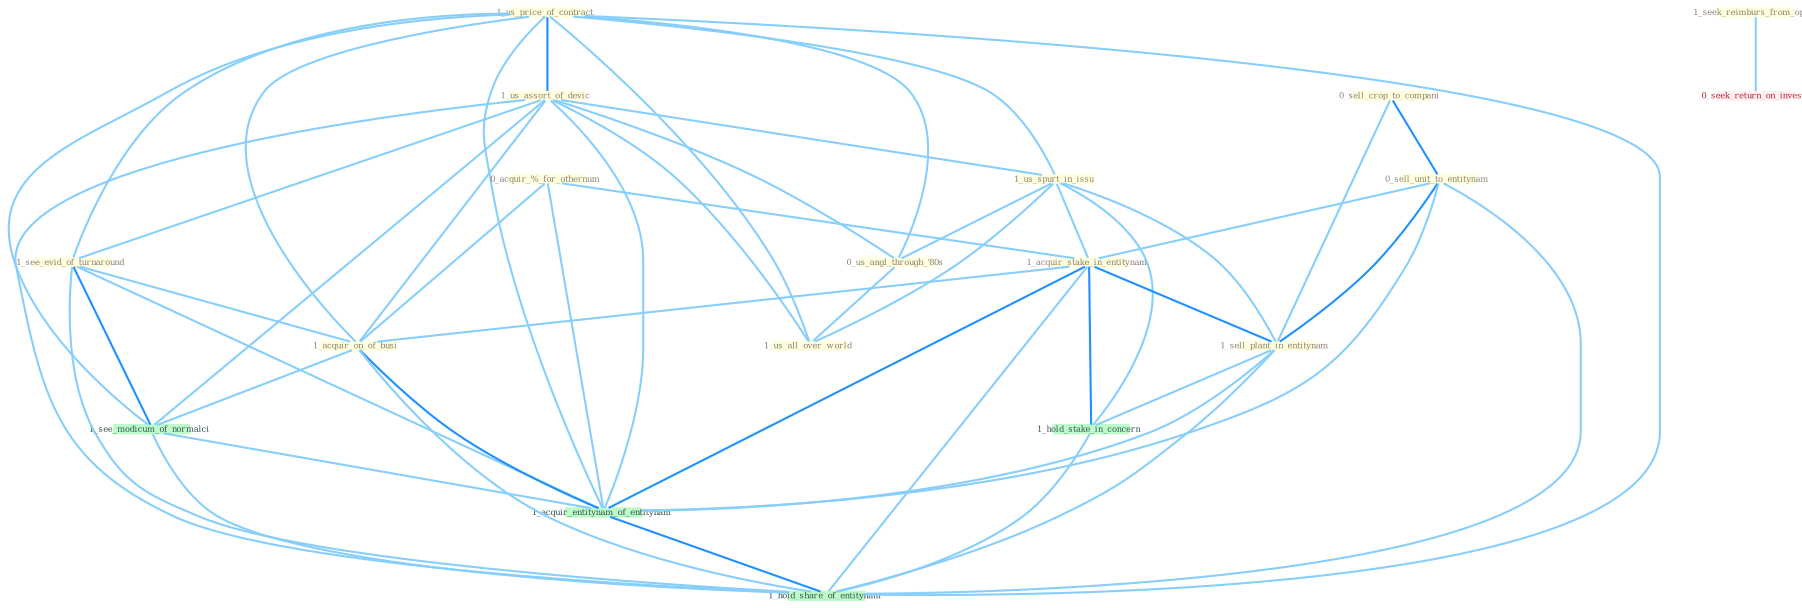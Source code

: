 Graph G{ 
    node
    [shape=polygon,style=filled,width=.5,height=.06,color="#BDFCC9",fixedsize=true,fontsize=4,
    fontcolor="#2f4f4f"];
    {node
    [color="#ffffe0", fontcolor="#8b7d6b"] "1_us_price_of_contract " "0_sell_crop_to_compani " "0_sell_unit_to_entitynam " "1_us_assort_of_devic " "0_acquir_%_for_othernum " "1_us_spurt_in_issu " "1_acquir_stake_in_entitynam " "1_sell_plant_in_entitynam " "1_seek_reimburs_from_oper " "1_see_evid_of_turnaround " "0_us_angl_through_'80s " "1_acquir_on_of_busi " "1_us_all_over_world "}
{node [color="#fff0f5", fontcolor="#b22222"] "0_seek_return_on_invest "}
edge [color="#B0E2FF"];

	"1_us_price_of_contract " -- "1_us_assort_of_devic " [w="2", color="#1e90ff" , len=0.8];
	"1_us_price_of_contract " -- "1_us_spurt_in_issu " [w="1", color="#87cefa" ];
	"1_us_price_of_contract " -- "1_see_evid_of_turnaround " [w="1", color="#87cefa" ];
	"1_us_price_of_contract " -- "0_us_angl_through_'80s " [w="1", color="#87cefa" ];
	"1_us_price_of_contract " -- "1_acquir_on_of_busi " [w="1", color="#87cefa" ];
	"1_us_price_of_contract " -- "1_us_all_over_world " [w="1", color="#87cefa" ];
	"1_us_price_of_contract " -- "1_see_modicum_of_normalci " [w="1", color="#87cefa" ];
	"1_us_price_of_contract " -- "1_acquir_entitynam_of_entitynam " [w="1", color="#87cefa" ];
	"1_us_price_of_contract " -- "1_hold_share_of_entitynam " [w="1", color="#87cefa" ];
	"0_sell_crop_to_compani " -- "0_sell_unit_to_entitynam " [w="2", color="#1e90ff" , len=0.8];
	"0_sell_crop_to_compani " -- "1_sell_plant_in_entitynam " [w="1", color="#87cefa" ];
	"0_sell_unit_to_entitynam " -- "1_acquir_stake_in_entitynam " [w="1", color="#87cefa" ];
	"0_sell_unit_to_entitynam " -- "1_sell_plant_in_entitynam " [w="2", color="#1e90ff" , len=0.8];
	"0_sell_unit_to_entitynam " -- "1_acquir_entitynam_of_entitynam " [w="1", color="#87cefa" ];
	"0_sell_unit_to_entitynam " -- "1_hold_share_of_entitynam " [w="1", color="#87cefa" ];
	"1_us_assort_of_devic " -- "1_us_spurt_in_issu " [w="1", color="#87cefa" ];
	"1_us_assort_of_devic " -- "1_see_evid_of_turnaround " [w="1", color="#87cefa" ];
	"1_us_assort_of_devic " -- "0_us_angl_through_'80s " [w="1", color="#87cefa" ];
	"1_us_assort_of_devic " -- "1_acquir_on_of_busi " [w="1", color="#87cefa" ];
	"1_us_assort_of_devic " -- "1_us_all_over_world " [w="1", color="#87cefa" ];
	"1_us_assort_of_devic " -- "1_see_modicum_of_normalci " [w="1", color="#87cefa" ];
	"1_us_assort_of_devic " -- "1_acquir_entitynam_of_entitynam " [w="1", color="#87cefa" ];
	"1_us_assort_of_devic " -- "1_hold_share_of_entitynam " [w="1", color="#87cefa" ];
	"0_acquir_%_for_othernum " -- "1_acquir_stake_in_entitynam " [w="1", color="#87cefa" ];
	"0_acquir_%_for_othernum " -- "1_acquir_on_of_busi " [w="1", color="#87cefa" ];
	"0_acquir_%_for_othernum " -- "1_acquir_entitynam_of_entitynam " [w="1", color="#87cefa" ];
	"1_us_spurt_in_issu " -- "1_acquir_stake_in_entitynam " [w="1", color="#87cefa" ];
	"1_us_spurt_in_issu " -- "1_sell_plant_in_entitynam " [w="1", color="#87cefa" ];
	"1_us_spurt_in_issu " -- "0_us_angl_through_'80s " [w="1", color="#87cefa" ];
	"1_us_spurt_in_issu " -- "1_us_all_over_world " [w="1", color="#87cefa" ];
	"1_us_spurt_in_issu " -- "1_hold_stake_in_concern " [w="1", color="#87cefa" ];
	"1_acquir_stake_in_entitynam " -- "1_sell_plant_in_entitynam " [w="2", color="#1e90ff" , len=0.8];
	"1_acquir_stake_in_entitynam " -- "1_acquir_on_of_busi " [w="1", color="#87cefa" ];
	"1_acquir_stake_in_entitynam " -- "1_hold_stake_in_concern " [w="2", color="#1e90ff" , len=0.8];
	"1_acquir_stake_in_entitynam " -- "1_acquir_entitynam_of_entitynam " [w="2", color="#1e90ff" , len=0.8];
	"1_acquir_stake_in_entitynam " -- "1_hold_share_of_entitynam " [w="1", color="#87cefa" ];
	"1_sell_plant_in_entitynam " -- "1_hold_stake_in_concern " [w="1", color="#87cefa" ];
	"1_sell_plant_in_entitynam " -- "1_acquir_entitynam_of_entitynam " [w="1", color="#87cefa" ];
	"1_sell_plant_in_entitynam " -- "1_hold_share_of_entitynam " [w="1", color="#87cefa" ];
	"1_seek_reimburs_from_oper " -- "0_seek_return_on_invest " [w="1", color="#87cefa" ];
	"1_see_evid_of_turnaround " -- "1_acquir_on_of_busi " [w="1", color="#87cefa" ];
	"1_see_evid_of_turnaround " -- "1_see_modicum_of_normalci " [w="2", color="#1e90ff" , len=0.8];
	"1_see_evid_of_turnaround " -- "1_acquir_entitynam_of_entitynam " [w="1", color="#87cefa" ];
	"1_see_evid_of_turnaround " -- "1_hold_share_of_entitynam " [w="1", color="#87cefa" ];
	"0_us_angl_through_'80s " -- "1_us_all_over_world " [w="1", color="#87cefa" ];
	"1_acquir_on_of_busi " -- "1_see_modicum_of_normalci " [w="1", color="#87cefa" ];
	"1_acquir_on_of_busi " -- "1_acquir_entitynam_of_entitynam " [w="2", color="#1e90ff" , len=0.8];
	"1_acquir_on_of_busi " -- "1_hold_share_of_entitynam " [w="1", color="#87cefa" ];
	"1_hold_stake_in_concern " -- "1_hold_share_of_entitynam " [w="1", color="#87cefa" ];
	"1_see_modicum_of_normalci " -- "1_acquir_entitynam_of_entitynam " [w="1", color="#87cefa" ];
	"1_see_modicum_of_normalci " -- "1_hold_share_of_entitynam " [w="1", color="#87cefa" ];
	"1_acquir_entitynam_of_entitynam " -- "1_hold_share_of_entitynam " [w="2", color="#1e90ff" , len=0.8];
}
